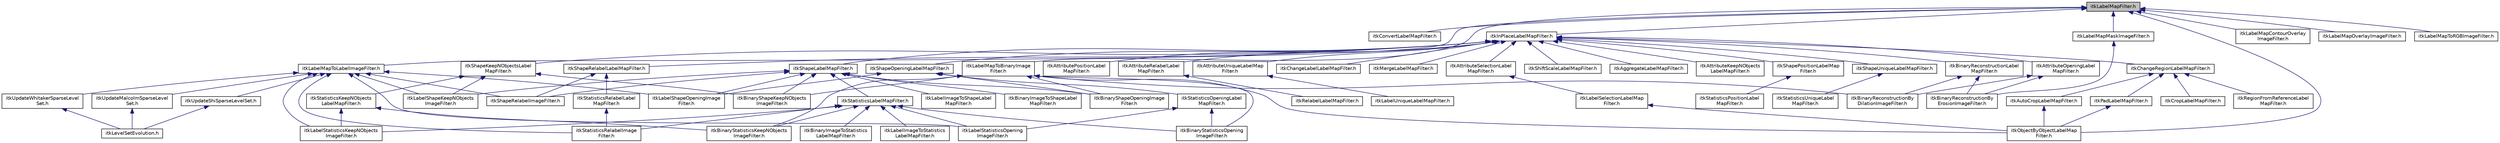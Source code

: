 digraph "itkLabelMapFilter.h"
{
 // LATEX_PDF_SIZE
  edge [fontname="Helvetica",fontsize="10",labelfontname="Helvetica",labelfontsize="10"];
  node [fontname="Helvetica",fontsize="10",shape=record];
  Node1 [label="itkLabelMapFilter.h",height=0.2,width=0.4,color="black", fillcolor="grey75", style="filled", fontcolor="black",tooltip=" "];
  Node1 -> Node2 [dir="back",color="midnightblue",fontsize="10",style="solid",fontname="Helvetica"];
  Node2 [label="itkConvertLabelMapFilter.h",height=0.2,width=0.4,color="black", fillcolor="white", style="filled",URL="$itkConvertLabelMapFilter_8h.html",tooltip=" "];
  Node1 -> Node3 [dir="back",color="midnightblue",fontsize="10",style="solid",fontname="Helvetica"];
  Node3 [label="itkInPlaceLabelMapFilter.h",height=0.2,width=0.4,color="black", fillcolor="white", style="filled",URL="$itkInPlaceLabelMapFilter_8h.html",tooltip=" "];
  Node3 -> Node4 [dir="back",color="midnightblue",fontsize="10",style="solid",fontname="Helvetica"];
  Node4 [label="itkAggregateLabelMapFilter.h",height=0.2,width=0.4,color="black", fillcolor="white", style="filled",URL="$itkAggregateLabelMapFilter_8h.html",tooltip=" "];
  Node3 -> Node5 [dir="back",color="midnightblue",fontsize="10",style="solid",fontname="Helvetica"];
  Node5 [label="itkAttributeKeepNObjects\lLabelMapFilter.h",height=0.2,width=0.4,color="black", fillcolor="white", style="filled",URL="$itkAttributeKeepNObjectsLabelMapFilter_8h.html",tooltip=" "];
  Node3 -> Node6 [dir="back",color="midnightblue",fontsize="10",style="solid",fontname="Helvetica"];
  Node6 [label="itkAttributeOpeningLabel\lMapFilter.h",height=0.2,width=0.4,color="black", fillcolor="white", style="filled",URL="$itkAttributeOpeningLabelMapFilter_8h.html",tooltip=" "];
  Node6 -> Node7 [dir="back",color="midnightblue",fontsize="10",style="solid",fontname="Helvetica"];
  Node7 [label="itkBinaryReconstructionBy\lDilationImageFilter.h",height=0.2,width=0.4,color="black", fillcolor="white", style="filled",URL="$itkBinaryReconstructionByDilationImageFilter_8h.html",tooltip=" "];
  Node6 -> Node8 [dir="back",color="midnightblue",fontsize="10",style="solid",fontname="Helvetica"];
  Node8 [label="itkBinaryReconstructionBy\lErosionImageFilter.h",height=0.2,width=0.4,color="black", fillcolor="white", style="filled",URL="$itkBinaryReconstructionByErosionImageFilter_8h.html",tooltip=" "];
  Node3 -> Node9 [dir="back",color="midnightblue",fontsize="10",style="solid",fontname="Helvetica"];
  Node9 [label="itkAttributePositionLabel\lMapFilter.h",height=0.2,width=0.4,color="black", fillcolor="white", style="filled",URL="$itkAttributePositionLabelMapFilter_8h.html",tooltip=" "];
  Node3 -> Node10 [dir="back",color="midnightblue",fontsize="10",style="solid",fontname="Helvetica"];
  Node10 [label="itkAttributeRelabelLabel\lMapFilter.h",height=0.2,width=0.4,color="black", fillcolor="white", style="filled",URL="$itkAttributeRelabelLabelMapFilter_8h.html",tooltip=" "];
  Node10 -> Node11 [dir="back",color="midnightblue",fontsize="10",style="solid",fontname="Helvetica"];
  Node11 [label="itkRelabelLabelMapFilter.h",height=0.2,width=0.4,color="black", fillcolor="white", style="filled",URL="$itkRelabelLabelMapFilter_8h.html",tooltip=" "];
  Node3 -> Node12 [dir="back",color="midnightblue",fontsize="10",style="solid",fontname="Helvetica"];
  Node12 [label="itkAttributeSelectionLabel\lMapFilter.h",height=0.2,width=0.4,color="black", fillcolor="white", style="filled",URL="$itkAttributeSelectionLabelMapFilter_8h.html",tooltip=" "];
  Node12 -> Node13 [dir="back",color="midnightblue",fontsize="10",style="solid",fontname="Helvetica"];
  Node13 [label="itkLabelSelectionLabelMap\lFilter.h",height=0.2,width=0.4,color="black", fillcolor="white", style="filled",URL="$itkLabelSelectionLabelMapFilter_8h.html",tooltip=" "];
  Node13 -> Node14 [dir="back",color="midnightblue",fontsize="10",style="solid",fontname="Helvetica"];
  Node14 [label="itkObjectByObjectLabelMap\lFilter.h",height=0.2,width=0.4,color="black", fillcolor="white", style="filled",URL="$itkObjectByObjectLabelMapFilter_8h.html",tooltip=" "];
  Node3 -> Node15 [dir="back",color="midnightblue",fontsize="10",style="solid",fontname="Helvetica"];
  Node15 [label="itkAttributeUniqueLabelMap\lFilter.h",height=0.2,width=0.4,color="black", fillcolor="white", style="filled",URL="$itkAttributeUniqueLabelMapFilter_8h.html",tooltip=" "];
  Node15 -> Node16 [dir="back",color="midnightblue",fontsize="10",style="solid",fontname="Helvetica"];
  Node16 [label="itkLabelUniqueLabelMapFilter.h",height=0.2,width=0.4,color="black", fillcolor="white", style="filled",URL="$itkLabelUniqueLabelMapFilter_8h.html",tooltip=" "];
  Node3 -> Node17 [dir="back",color="midnightblue",fontsize="10",style="solid",fontname="Helvetica"];
  Node17 [label="itkBinaryReconstructionLabel\lMapFilter.h",height=0.2,width=0.4,color="black", fillcolor="white", style="filled",URL="$itkBinaryReconstructionLabelMapFilter_8h.html",tooltip=" "];
  Node17 -> Node7 [dir="back",color="midnightblue",fontsize="10",style="solid",fontname="Helvetica"];
  Node17 -> Node8 [dir="back",color="midnightblue",fontsize="10",style="solid",fontname="Helvetica"];
  Node3 -> Node18 [dir="back",color="midnightblue",fontsize="10",style="solid",fontname="Helvetica"];
  Node18 [label="itkChangeLabelLabelMapFilter.h",height=0.2,width=0.4,color="black", fillcolor="white", style="filled",URL="$itkChangeLabelLabelMapFilter_8h.html",tooltip=" "];
  Node3 -> Node19 [dir="back",color="midnightblue",fontsize="10",style="solid",fontname="Helvetica"];
  Node19 [label="itkChangeRegionLabelMapFilter.h",height=0.2,width=0.4,color="black", fillcolor="white", style="filled",URL="$itkChangeRegionLabelMapFilter_8h.html",tooltip=" "];
  Node19 -> Node20 [dir="back",color="midnightblue",fontsize="10",style="solid",fontname="Helvetica"];
  Node20 [label="itkAutoCropLabelMapFilter.h",height=0.2,width=0.4,color="black", fillcolor="white", style="filled",URL="$itkAutoCropLabelMapFilter_8h.html",tooltip=" "];
  Node20 -> Node14 [dir="back",color="midnightblue",fontsize="10",style="solid",fontname="Helvetica"];
  Node19 -> Node21 [dir="back",color="midnightblue",fontsize="10",style="solid",fontname="Helvetica"];
  Node21 [label="itkCropLabelMapFilter.h",height=0.2,width=0.4,color="black", fillcolor="white", style="filled",URL="$itkCropLabelMapFilter_8h.html",tooltip=" "];
  Node19 -> Node22 [dir="back",color="midnightblue",fontsize="10",style="solid",fontname="Helvetica"];
  Node22 [label="itkPadLabelMapFilter.h",height=0.2,width=0.4,color="black", fillcolor="white", style="filled",URL="$itkPadLabelMapFilter_8h.html",tooltip=" "];
  Node22 -> Node14 [dir="back",color="midnightblue",fontsize="10",style="solid",fontname="Helvetica"];
  Node19 -> Node23 [dir="back",color="midnightblue",fontsize="10",style="solid",fontname="Helvetica"];
  Node23 [label="itkRegionFromReferenceLabel\lMapFilter.h",height=0.2,width=0.4,color="black", fillcolor="white", style="filled",URL="$itkRegionFromReferenceLabelMapFilter_8h.html",tooltip=" "];
  Node3 -> Node24 [dir="back",color="midnightblue",fontsize="10",style="solid",fontname="Helvetica"];
  Node24 [label="itkMergeLabelMapFilter.h",height=0.2,width=0.4,color="black", fillcolor="white", style="filled",URL="$itkMergeLabelMapFilter_8h.html",tooltip=" "];
  Node3 -> Node25 [dir="back",color="midnightblue",fontsize="10",style="solid",fontname="Helvetica"];
  Node25 [label="itkShapeKeepNObjectsLabel\lMapFilter.h",height=0.2,width=0.4,color="black", fillcolor="white", style="filled",URL="$itkShapeKeepNObjectsLabelMapFilter_8h.html",tooltip=" "];
  Node25 -> Node26 [dir="back",color="midnightblue",fontsize="10",style="solid",fontname="Helvetica"];
  Node26 [label="itkBinaryShapeKeepNObjects\lImageFilter.h",height=0.2,width=0.4,color="black", fillcolor="white", style="filled",URL="$itkBinaryShapeKeepNObjectsImageFilter_8h.html",tooltip=" "];
  Node25 -> Node27 [dir="back",color="midnightblue",fontsize="10",style="solid",fontname="Helvetica"];
  Node27 [label="itkLabelShapeKeepNObjects\lImageFilter.h",height=0.2,width=0.4,color="black", fillcolor="white", style="filled",URL="$itkLabelShapeKeepNObjectsImageFilter_8h.html",tooltip=" "];
  Node25 -> Node28 [dir="back",color="midnightblue",fontsize="10",style="solid",fontname="Helvetica"];
  Node28 [label="itkStatisticsKeepNObjects\lLabelMapFilter.h",height=0.2,width=0.4,color="black", fillcolor="white", style="filled",URL="$itkStatisticsKeepNObjectsLabelMapFilter_8h.html",tooltip=" "];
  Node28 -> Node29 [dir="back",color="midnightblue",fontsize="10",style="solid",fontname="Helvetica"];
  Node29 [label="itkBinaryStatisticsKeepNObjects\lImageFilter.h",height=0.2,width=0.4,color="black", fillcolor="white", style="filled",URL="$itkBinaryStatisticsKeepNObjectsImageFilter_8h.html",tooltip=" "];
  Node28 -> Node30 [dir="back",color="midnightblue",fontsize="10",style="solid",fontname="Helvetica"];
  Node30 [label="itkLabelStatisticsKeepNObjects\lImageFilter.h",height=0.2,width=0.4,color="black", fillcolor="white", style="filled",URL="$itkLabelStatisticsKeepNObjectsImageFilter_8h.html",tooltip=" "];
  Node3 -> Node31 [dir="back",color="midnightblue",fontsize="10",style="solid",fontname="Helvetica"];
  Node31 [label="itkShapeLabelMapFilter.h",height=0.2,width=0.4,color="black", fillcolor="white", style="filled",URL="$itkShapeLabelMapFilter_8h.html",tooltip=" "];
  Node31 -> Node32 [dir="back",color="midnightblue",fontsize="10",style="solid",fontname="Helvetica"];
  Node32 [label="itkBinaryImageToShapeLabel\lMapFilter.h",height=0.2,width=0.4,color="black", fillcolor="white", style="filled",URL="$itkBinaryImageToShapeLabelMapFilter_8h.html",tooltip=" "];
  Node31 -> Node26 [dir="back",color="midnightblue",fontsize="10",style="solid",fontname="Helvetica"];
  Node31 -> Node33 [dir="back",color="midnightblue",fontsize="10",style="solid",fontname="Helvetica"];
  Node33 [label="itkBinaryShapeOpeningImage\lFilter.h",height=0.2,width=0.4,color="black", fillcolor="white", style="filled",URL="$itkBinaryShapeOpeningImageFilter_8h.html",tooltip=" "];
  Node31 -> Node34 [dir="back",color="midnightblue",fontsize="10",style="solid",fontname="Helvetica"];
  Node34 [label="itkLabelImageToShapeLabel\lMapFilter.h",height=0.2,width=0.4,color="black", fillcolor="white", style="filled",URL="$itkLabelImageToShapeLabelMapFilter_8h.html",tooltip=" "];
  Node31 -> Node27 [dir="back",color="midnightblue",fontsize="10",style="solid",fontname="Helvetica"];
  Node31 -> Node35 [dir="back",color="midnightblue",fontsize="10",style="solid",fontname="Helvetica"];
  Node35 [label="itkLabelShapeOpeningImage\lFilter.h",height=0.2,width=0.4,color="black", fillcolor="white", style="filled",URL="$itkLabelShapeOpeningImageFilter_8h.html",tooltip=" "];
  Node31 -> Node36 [dir="back",color="midnightblue",fontsize="10",style="solid",fontname="Helvetica"];
  Node36 [label="itkShapeRelabelImageFilter.h",height=0.2,width=0.4,color="black", fillcolor="white", style="filled",URL="$itkShapeRelabelImageFilter_8h.html",tooltip=" "];
  Node31 -> Node37 [dir="back",color="midnightblue",fontsize="10",style="solid",fontname="Helvetica"];
  Node37 [label="itkStatisticsLabelMapFilter.h",height=0.2,width=0.4,color="black", fillcolor="white", style="filled",URL="$itkStatisticsLabelMapFilter_8h.html",tooltip=" "];
  Node37 -> Node38 [dir="back",color="midnightblue",fontsize="10",style="solid",fontname="Helvetica"];
  Node38 [label="itkBinaryImageToStatistics\lLabelMapFilter.h",height=0.2,width=0.4,color="black", fillcolor="white", style="filled",URL="$itkBinaryImageToStatisticsLabelMapFilter_8h.html",tooltip=" "];
  Node37 -> Node29 [dir="back",color="midnightblue",fontsize="10",style="solid",fontname="Helvetica"];
  Node37 -> Node39 [dir="back",color="midnightblue",fontsize="10",style="solid",fontname="Helvetica"];
  Node39 [label="itkBinaryStatisticsOpening\lImageFilter.h",height=0.2,width=0.4,color="black", fillcolor="white", style="filled",URL="$itkBinaryStatisticsOpeningImageFilter_8h.html",tooltip=" "];
  Node37 -> Node40 [dir="back",color="midnightblue",fontsize="10",style="solid",fontname="Helvetica"];
  Node40 [label="itkLabelImageToStatistics\lLabelMapFilter.h",height=0.2,width=0.4,color="black", fillcolor="white", style="filled",URL="$itkLabelImageToStatisticsLabelMapFilter_8h.html",tooltip=" "];
  Node37 -> Node30 [dir="back",color="midnightblue",fontsize="10",style="solid",fontname="Helvetica"];
  Node37 -> Node41 [dir="back",color="midnightblue",fontsize="10",style="solid",fontname="Helvetica"];
  Node41 [label="itkLabelStatisticsOpening\lImageFilter.h",height=0.2,width=0.4,color="black", fillcolor="white", style="filled",URL="$itkLabelStatisticsOpeningImageFilter_8h.html",tooltip=" "];
  Node37 -> Node42 [dir="back",color="midnightblue",fontsize="10",style="solid",fontname="Helvetica"];
  Node42 [label="itkStatisticsRelabelImage\lFilter.h",height=0.2,width=0.4,color="black", fillcolor="white", style="filled",URL="$itkStatisticsRelabelImageFilter_8h.html",tooltip=" "];
  Node3 -> Node43 [dir="back",color="midnightblue",fontsize="10",style="solid",fontname="Helvetica"];
  Node43 [label="itkShapeOpeningLabelMapFilter.h",height=0.2,width=0.4,color="black", fillcolor="white", style="filled",URL="$itkShapeOpeningLabelMapFilter_8h.html",tooltip=" "];
  Node43 -> Node33 [dir="back",color="midnightblue",fontsize="10",style="solid",fontname="Helvetica"];
  Node43 -> Node35 [dir="back",color="midnightblue",fontsize="10",style="solid",fontname="Helvetica"];
  Node43 -> Node44 [dir="back",color="midnightblue",fontsize="10",style="solid",fontname="Helvetica"];
  Node44 [label="itkStatisticsOpeningLabel\lMapFilter.h",height=0.2,width=0.4,color="black", fillcolor="white", style="filled",URL="$itkStatisticsOpeningLabelMapFilter_8h.html",tooltip=" "];
  Node44 -> Node39 [dir="back",color="midnightblue",fontsize="10",style="solid",fontname="Helvetica"];
  Node44 -> Node41 [dir="back",color="midnightblue",fontsize="10",style="solid",fontname="Helvetica"];
  Node3 -> Node45 [dir="back",color="midnightblue",fontsize="10",style="solid",fontname="Helvetica"];
  Node45 [label="itkShapePositionLabelMap\lFilter.h",height=0.2,width=0.4,color="black", fillcolor="white", style="filled",URL="$itkShapePositionLabelMapFilter_8h.html",tooltip=" "];
  Node45 -> Node46 [dir="back",color="midnightblue",fontsize="10",style="solid",fontname="Helvetica"];
  Node46 [label="itkStatisticsPositionLabel\lMapFilter.h",height=0.2,width=0.4,color="black", fillcolor="white", style="filled",URL="$itkStatisticsPositionLabelMapFilter_8h.html",tooltip=" "];
  Node3 -> Node47 [dir="back",color="midnightblue",fontsize="10",style="solid",fontname="Helvetica"];
  Node47 [label="itkShapeRelabelLabelMapFilter.h",height=0.2,width=0.4,color="black", fillcolor="white", style="filled",URL="$itkShapeRelabelLabelMapFilter_8h.html",tooltip=" "];
  Node47 -> Node36 [dir="back",color="midnightblue",fontsize="10",style="solid",fontname="Helvetica"];
  Node47 -> Node48 [dir="back",color="midnightblue",fontsize="10",style="solid",fontname="Helvetica"];
  Node48 [label="itkStatisticsRelabelLabel\lMapFilter.h",height=0.2,width=0.4,color="black", fillcolor="white", style="filled",URL="$itkStatisticsRelabelLabelMapFilter_8h.html",tooltip=" "];
  Node48 -> Node42 [dir="back",color="midnightblue",fontsize="10",style="solid",fontname="Helvetica"];
  Node3 -> Node49 [dir="back",color="midnightblue",fontsize="10",style="solid",fontname="Helvetica"];
  Node49 [label="itkShapeUniqueLabelMapFilter.h",height=0.2,width=0.4,color="black", fillcolor="white", style="filled",URL="$itkShapeUniqueLabelMapFilter_8h.html",tooltip=" "];
  Node49 -> Node50 [dir="back",color="midnightblue",fontsize="10",style="solid",fontname="Helvetica"];
  Node50 [label="itkStatisticsUniqueLabel\lMapFilter.h",height=0.2,width=0.4,color="black", fillcolor="white", style="filled",URL="$itkStatisticsUniqueLabelMapFilter_8h.html",tooltip=" "];
  Node3 -> Node51 [dir="back",color="midnightblue",fontsize="10",style="solid",fontname="Helvetica"];
  Node51 [label="itkShiftScaleLabelMapFilter.h",height=0.2,width=0.4,color="black", fillcolor="white", style="filled",URL="$itkShiftScaleLabelMapFilter_8h.html",tooltip=" "];
  Node1 -> Node52 [dir="back",color="midnightblue",fontsize="10",style="solid",fontname="Helvetica"];
  Node52 [label="itkLabelMapContourOverlay\lImageFilter.h",height=0.2,width=0.4,color="black", fillcolor="white", style="filled",URL="$itkLabelMapContourOverlayImageFilter_8h.html",tooltip=" "];
  Node1 -> Node53 [dir="back",color="midnightblue",fontsize="10",style="solid",fontname="Helvetica"];
  Node53 [label="itkLabelMapMaskImageFilter.h",height=0.2,width=0.4,color="black", fillcolor="white", style="filled",URL="$itkLabelMapMaskImageFilter_8h.html",tooltip=" "];
  Node53 -> Node8 [dir="back",color="midnightblue",fontsize="10",style="solid",fontname="Helvetica"];
  Node1 -> Node54 [dir="back",color="midnightblue",fontsize="10",style="solid",fontname="Helvetica"];
  Node54 [label="itkLabelMapOverlayImageFilter.h",height=0.2,width=0.4,color="black", fillcolor="white", style="filled",URL="$itkLabelMapOverlayImageFilter_8h.html",tooltip=" "];
  Node1 -> Node55 [dir="back",color="midnightblue",fontsize="10",style="solid",fontname="Helvetica"];
  Node55 [label="itkLabelMapToBinaryImage\lFilter.h",height=0.2,width=0.4,color="black", fillcolor="white", style="filled",URL="$itkLabelMapToBinaryImageFilter_8h.html",tooltip=" "];
  Node55 -> Node7 [dir="back",color="midnightblue",fontsize="10",style="solid",fontname="Helvetica"];
  Node55 -> Node26 [dir="back",color="midnightblue",fontsize="10",style="solid",fontname="Helvetica"];
  Node55 -> Node33 [dir="back",color="midnightblue",fontsize="10",style="solid",fontname="Helvetica"];
  Node55 -> Node29 [dir="back",color="midnightblue",fontsize="10",style="solid",fontname="Helvetica"];
  Node55 -> Node39 [dir="back",color="midnightblue",fontsize="10",style="solid",fontname="Helvetica"];
  Node55 -> Node14 [dir="back",color="midnightblue",fontsize="10",style="solid",fontname="Helvetica"];
  Node1 -> Node56 [dir="back",color="midnightblue",fontsize="10",style="solid",fontname="Helvetica"];
  Node56 [label="itkLabelMapToLabelImageFilter.h",height=0.2,width=0.4,color="black", fillcolor="white", style="filled",URL="$itkLabelMapToLabelImageFilter_8h.html",tooltip=" "];
  Node56 -> Node27 [dir="back",color="midnightblue",fontsize="10",style="solid",fontname="Helvetica"];
  Node56 -> Node35 [dir="back",color="midnightblue",fontsize="10",style="solid",fontname="Helvetica"];
  Node56 -> Node30 [dir="back",color="midnightblue",fontsize="10",style="solid",fontname="Helvetica"];
  Node56 -> Node41 [dir="back",color="midnightblue",fontsize="10",style="solid",fontname="Helvetica"];
  Node56 -> Node36 [dir="back",color="midnightblue",fontsize="10",style="solid",fontname="Helvetica"];
  Node56 -> Node42 [dir="back",color="midnightblue",fontsize="10",style="solid",fontname="Helvetica"];
  Node56 -> Node57 [dir="back",color="midnightblue",fontsize="10",style="solid",fontname="Helvetica"];
  Node57 [label="itkUpdateMalcolmSparseLevel\lSet.h",height=0.2,width=0.4,color="black", fillcolor="white", style="filled",URL="$itkUpdateMalcolmSparseLevelSet_8h.html",tooltip=" "];
  Node57 -> Node58 [dir="back",color="midnightblue",fontsize="10",style="solid",fontname="Helvetica"];
  Node58 [label="itkLevelSetEvolution.h",height=0.2,width=0.4,color="black", fillcolor="white", style="filled",URL="$itkLevelSetEvolution_8h.html",tooltip=" "];
  Node56 -> Node59 [dir="back",color="midnightblue",fontsize="10",style="solid",fontname="Helvetica"];
  Node59 [label="itkUpdateShiSparseLevelSet.h",height=0.2,width=0.4,color="black", fillcolor="white", style="filled",URL="$itkUpdateShiSparseLevelSet_8h.html",tooltip=" "];
  Node59 -> Node58 [dir="back",color="midnightblue",fontsize="10",style="solid",fontname="Helvetica"];
  Node56 -> Node60 [dir="back",color="midnightblue",fontsize="10",style="solid",fontname="Helvetica"];
  Node60 [label="itkUpdateWhitakerSparseLevel\lSet.h",height=0.2,width=0.4,color="black", fillcolor="white", style="filled",URL="$itkUpdateWhitakerSparseLevelSet_8h.html",tooltip=" "];
  Node60 -> Node58 [dir="back",color="midnightblue",fontsize="10",style="solid",fontname="Helvetica"];
  Node1 -> Node61 [dir="back",color="midnightblue",fontsize="10",style="solid",fontname="Helvetica"];
  Node61 [label="itkLabelMapToRGBImageFilter.h",height=0.2,width=0.4,color="black", fillcolor="white", style="filled",URL="$itkLabelMapToRGBImageFilter_8h.html",tooltip=" "];
  Node1 -> Node14 [dir="back",color="midnightblue",fontsize="10",style="solid",fontname="Helvetica"];
}
